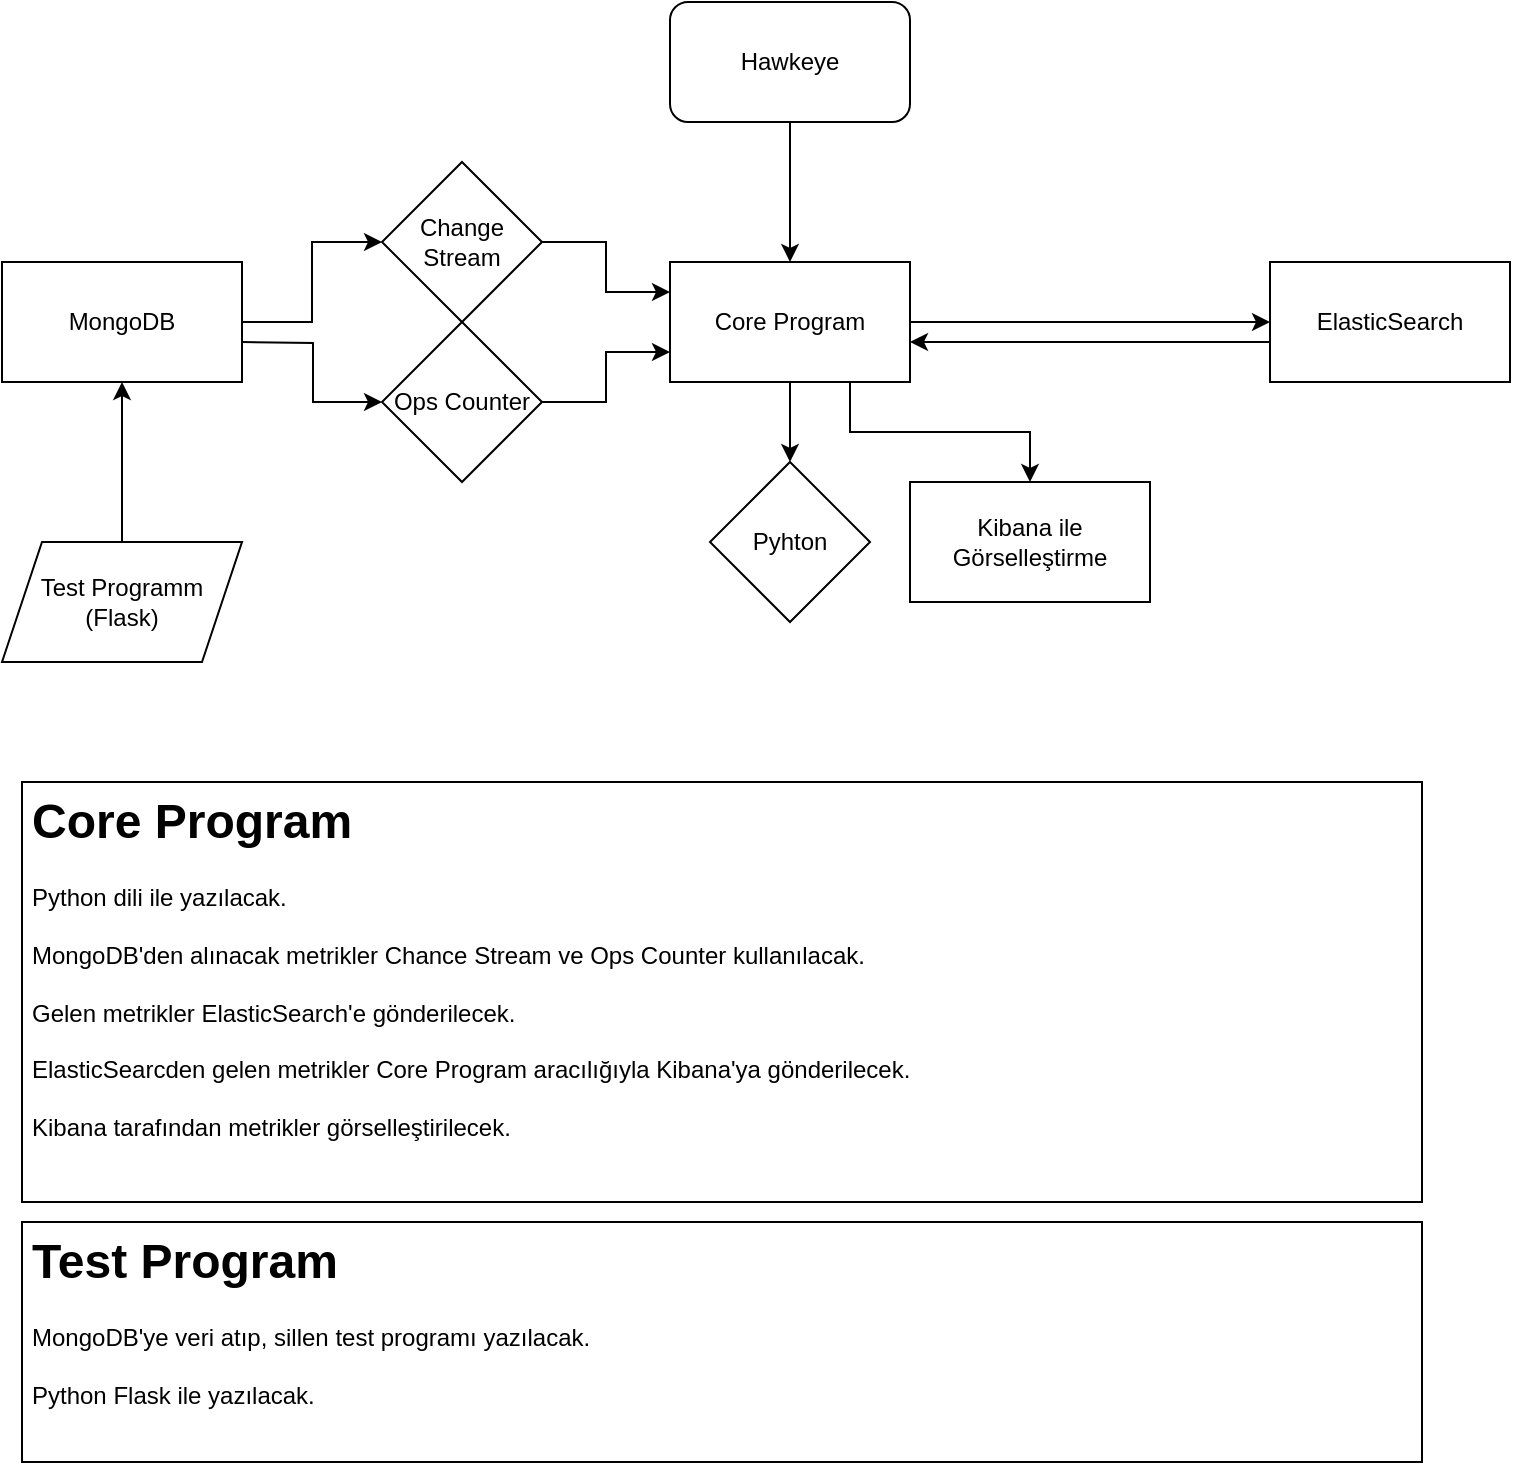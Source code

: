 <mxfile version="18.1.2" type="device"><diagram id="WPp6Zl5OiyjYQPXfiGl6" name="Page-1"><mxGraphModel dx="1393" dy="772" grid="1" gridSize="10" guides="1" tooltips="1" connect="1" arrows="1" fold="1" page="1" pageScale="1" pageWidth="827" pageHeight="1169" math="0" shadow="0"><root><mxCell id="0"/><mxCell id="1" parent="0"/><mxCell id="NgCdnfeDsnDDYvrHqkAa-50" style="edgeStyle=orthogonalEdgeStyle;rounded=0;orthogonalLoop=1;jettySize=auto;html=1;entryX=0.5;entryY=0;entryDx=0;entryDy=0;" edge="1" parent="1" source="NgCdnfeDsnDDYvrHqkAa-45" target="NgCdnfeDsnDDYvrHqkAa-49"><mxGeometry relative="1" as="geometry"/></mxCell><mxCell id="NgCdnfeDsnDDYvrHqkAa-45" value="Hawkeye" style="rounded=1;whiteSpace=wrap;html=1;" vertex="1" parent="1"><mxGeometry x="364" y="50" width="120" height="60" as="geometry"/></mxCell><mxCell id="NgCdnfeDsnDDYvrHqkAa-94" style="edgeStyle=orthogonalEdgeStyle;rounded=0;orthogonalLoop=1;jettySize=auto;html=1;entryX=0;entryY=0.5;entryDx=0;entryDy=0;" edge="1" parent="1" source="NgCdnfeDsnDDYvrHqkAa-48" target="NgCdnfeDsnDDYvrHqkAa-64"><mxGeometry relative="1" as="geometry"/></mxCell><mxCell id="NgCdnfeDsnDDYvrHqkAa-97" style="edgeStyle=orthogonalEdgeStyle;rounded=0;orthogonalLoop=1;jettySize=auto;html=1;entryX=0;entryY=0.5;entryDx=0;entryDy=0;" edge="1" parent="1" target="NgCdnfeDsnDDYvrHqkAa-74"><mxGeometry relative="1" as="geometry"><mxPoint x="150" y="220" as="sourcePoint"/></mxGeometry></mxCell><mxCell id="NgCdnfeDsnDDYvrHqkAa-48" value="MongoDB" style="rounded=0;whiteSpace=wrap;html=1;" vertex="1" parent="1"><mxGeometry x="30" y="180" width="120" height="60" as="geometry"/></mxCell><mxCell id="NgCdnfeDsnDDYvrHqkAa-54" style="edgeStyle=orthogonalEdgeStyle;rounded=0;orthogonalLoop=1;jettySize=auto;html=1;entryX=0;entryY=0.5;entryDx=0;entryDy=0;" edge="1" parent="1" source="NgCdnfeDsnDDYvrHqkAa-49" target="NgCdnfeDsnDDYvrHqkAa-51"><mxGeometry relative="1" as="geometry"/></mxCell><mxCell id="NgCdnfeDsnDDYvrHqkAa-63" value="" style="edgeStyle=orthogonalEdgeStyle;rounded=0;orthogonalLoop=1;jettySize=auto;html=1;exitX=0.5;exitY=1;exitDx=0;exitDy=0;" edge="1" parent="1" source="NgCdnfeDsnDDYvrHqkAa-49" target="NgCdnfeDsnDDYvrHqkAa-62"><mxGeometry relative="1" as="geometry"/></mxCell><mxCell id="NgCdnfeDsnDDYvrHqkAa-70" style="edgeStyle=orthogonalEdgeStyle;rounded=0;orthogonalLoop=1;jettySize=auto;html=1;entryX=0.5;entryY=0;entryDx=0;entryDy=0;exitX=0.75;exitY=1;exitDx=0;exitDy=0;" edge="1" parent="1" source="NgCdnfeDsnDDYvrHqkAa-49" target="NgCdnfeDsnDDYvrHqkAa-68"><mxGeometry relative="1" as="geometry"/></mxCell><mxCell id="NgCdnfeDsnDDYvrHqkAa-49" value="Core Program" style="rounded=0;whiteSpace=wrap;html=1;" vertex="1" parent="1"><mxGeometry x="364" y="180" width="120" height="60" as="geometry"/></mxCell><mxCell id="NgCdnfeDsnDDYvrHqkAa-57" style="edgeStyle=orthogonalEdgeStyle;rounded=0;orthogonalLoop=1;jettySize=auto;html=1;" edge="1" parent="1" source="NgCdnfeDsnDDYvrHqkAa-51"><mxGeometry relative="1" as="geometry"><mxPoint x="484" y="220" as="targetPoint"/><Array as="points"><mxPoint x="484" y="220"/></Array></mxGeometry></mxCell><mxCell id="NgCdnfeDsnDDYvrHqkAa-51" value="ElasticSearch" style="rounded=0;whiteSpace=wrap;html=1;" vertex="1" parent="1"><mxGeometry x="664" y="180" width="120" height="60" as="geometry"/></mxCell><mxCell id="NgCdnfeDsnDDYvrHqkAa-62" value="Pyhton" style="rhombus;whiteSpace=wrap;html=1;rounded=0;" vertex="1" parent="1"><mxGeometry x="384" y="280" width="80" height="80" as="geometry"/></mxCell><mxCell id="NgCdnfeDsnDDYvrHqkAa-93" style="edgeStyle=orthogonalEdgeStyle;rounded=0;orthogonalLoop=1;jettySize=auto;html=1;entryX=0;entryY=0.25;entryDx=0;entryDy=0;" edge="1" parent="1" source="NgCdnfeDsnDDYvrHqkAa-64" target="NgCdnfeDsnDDYvrHqkAa-49"><mxGeometry relative="1" as="geometry"><mxPoint x="360" y="200" as="targetPoint"/></mxGeometry></mxCell><mxCell id="NgCdnfeDsnDDYvrHqkAa-64" value="Change Stream" style="rhombus;whiteSpace=wrap;html=1;rounded=0;" vertex="1" parent="1"><mxGeometry x="220" y="130" width="80" height="80" as="geometry"/></mxCell><mxCell id="NgCdnfeDsnDDYvrHqkAa-68" value="Kibana ile Görselleştirme" style="rounded=0;whiteSpace=wrap;html=1;" vertex="1" parent="1"><mxGeometry x="484" y="290" width="120" height="60" as="geometry"/></mxCell><mxCell id="NgCdnfeDsnDDYvrHqkAa-73" style="edgeStyle=orthogonalEdgeStyle;rounded=0;orthogonalLoop=1;jettySize=auto;html=1;entryX=0.5;entryY=1;entryDx=0;entryDy=0;" edge="1" parent="1" source="NgCdnfeDsnDDYvrHqkAa-71" target="NgCdnfeDsnDDYvrHqkAa-48"><mxGeometry relative="1" as="geometry"><mxPoint x="90" y="250" as="targetPoint"/></mxGeometry></mxCell><mxCell id="NgCdnfeDsnDDYvrHqkAa-71" value="&lt;span style=&quot;&quot;&gt;Test Programm (Flask)&lt;/span&gt;" style="shape=parallelogram;perimeter=parallelogramPerimeter;whiteSpace=wrap;html=1;fixedSize=1;" vertex="1" parent="1"><mxGeometry x="30" y="320" width="120" height="60" as="geometry"/></mxCell><mxCell id="NgCdnfeDsnDDYvrHqkAa-96" style="edgeStyle=orthogonalEdgeStyle;rounded=0;orthogonalLoop=1;jettySize=auto;html=1;entryX=0;entryY=0.75;entryDx=0;entryDy=0;" edge="1" parent="1" source="NgCdnfeDsnDDYvrHqkAa-74" target="NgCdnfeDsnDDYvrHqkAa-49"><mxGeometry relative="1" as="geometry"/></mxCell><mxCell id="NgCdnfeDsnDDYvrHqkAa-74" value="Ops Counter" style="rhombus;whiteSpace=wrap;html=1;rounded=0;" vertex="1" parent="1"><mxGeometry x="220" y="210" width="80" height="80" as="geometry"/></mxCell><mxCell id="NgCdnfeDsnDDYvrHqkAa-89" value="" style="rounded=0;whiteSpace=wrap;html=1;" vertex="1" parent="1"><mxGeometry x="40" y="440" width="700" height="210" as="geometry"/></mxCell><mxCell id="NgCdnfeDsnDDYvrHqkAa-90" value="&lt;h1&gt;Core Program&lt;/h1&gt;&lt;div&gt;Python dili ile yazılacak.&lt;/div&gt;&lt;div&gt;&lt;br&gt;&lt;/div&gt;&lt;div&gt;MongoDB'den alınacak metrikler Chance Stream ve Ops Counter kullanılacak.&lt;/div&gt;&lt;div&gt;&lt;br&gt;&lt;/div&gt;&lt;div&gt;Gelen metrikler ElasticSearch'e gönderilecek.&lt;/div&gt;&lt;div&gt;&lt;br&gt;&lt;/div&gt;&lt;div&gt;ElasticSearcden gelen metrikler Core Program aracılığıyla Kibana'ya gönderilecek.&lt;/div&gt;&lt;div&gt;&lt;br&gt;&lt;/div&gt;&lt;div&gt;Kibana tarafından metrikler görselleştirilecek.&lt;/div&gt;&lt;div&gt;&lt;br&gt;&lt;/div&gt;" style="text;html=1;strokeColor=none;fillColor=none;spacing=5;spacingTop=-20;whiteSpace=wrap;overflow=hidden;rounded=0;" vertex="1" parent="1"><mxGeometry x="40" y="440" width="700" height="210" as="geometry"/></mxCell><mxCell id="NgCdnfeDsnDDYvrHqkAa-103" value="" style="rounded=0;whiteSpace=wrap;html=1;" vertex="1" parent="1"><mxGeometry x="40" y="660" width="700" height="120" as="geometry"/></mxCell><mxCell id="NgCdnfeDsnDDYvrHqkAa-104" value="&lt;h1&gt;Test Program&lt;/h1&gt;&lt;div&gt;MongoDB'ye veri atıp, sillen test programı yazılacak.&lt;/div&gt;&lt;div&gt;&lt;br&gt;&lt;/div&gt;&lt;div&gt;Python Flask ile yazılacak.&lt;/div&gt;" style="text;html=1;strokeColor=none;fillColor=none;spacing=5;spacingTop=-20;whiteSpace=wrap;overflow=hidden;rounded=0;shadow=0;" vertex="1" parent="1"><mxGeometry x="40" y="660" width="700" height="120" as="geometry"/></mxCell></root></mxGraphModel></diagram></mxfile>